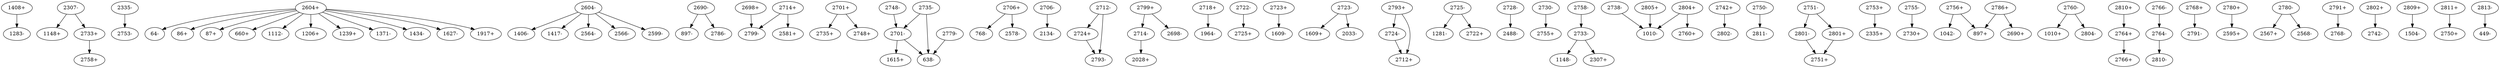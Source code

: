 digraph dist {
graph [k=96 s=1000 n=10]
"1408+" -> "1283-" [d=-313 e=40.8 n=16]
"2307-" -> "1148+" [d=-239 e=31.4 n=27]
"2307-" -> "2733+" [d=-247 e=20.1 n=66]
"2335-" -> "2753-" [d=-278 e=42.2 n=15]
"2604+" -> "64-" [d=-93 e=30.9 n=28]
"2604+" -> "86+" [d=-191 e=15.3 n=114]
"2604+" -> "87+" [d=-217 e=22.2 n=54]
"2604+" -> "660+" [d=-157 e=31.4 n=27]
"2604+" -> "1112-" [d=-74 e=25.2 n=42]
"2604+" -> "1206+" [d=-209 e=33.3 n=24]
"2604+" -> "1239+" [d=-119 e=28.9 n=32]
"2604+" -> "1371-" [d=-115 e=26.5 n=38]
"2604+" -> "1434-" [d=-130 e=40.8 n=16]
"2604+" -> "1627-" [d=-80 e=29.8 n=30]
"2604+" -> "1917+" [d=-69 e=42.2 n=15]
"2604-" -> "1406-" [d=-195 e=21.8 n=56]
"2604-" -> "1417-" [d=-172 e=25.5 n=41]
"2604-" -> "2564-" [d=-243 e=15.2 n=115]
"2604-" -> "2566-" [d=-236 e=28.9 n=32]
"2604-" -> "2599-" [d=-190 e=18.0 n=82]
"2690-" -> "897-" [d=-165001 e=42.2 n=15]
"2690-" -> "2786-" [d=-165084 e=38.5 n=18]
"2698+" -> "2799-" [d=-22002 e=51.6 n=10]
"2701+" -> "2735+" [d=-45074 e=47.1 n=12]
"2701+" -> "2748+" [d=-191 e=22.9 n=51]
"2701-" -> "638-" [d=-706 e=51.6 n=10]
"2701-" -> "1615+" [d=-738 e=42.2 n=15]
"2706+" -> "768-" [d=-183 e=45.3 n=13]
"2706+" -> "2578-" [d=-215 e=34.8 n=22]
"2706-" -> "2134-" [d=-138341 e=33.3 n=24]
"2712-" -> "2724+" [d=-392 e=32.0 n=26]
"2712-" -> "2793-" [d=-215 e=29.3 n=31]
"2714+" -> "2581+" [d=-145 e=51.6 n=10]
"2714+" -> "2799-" [d=-139 e=28.4 n=33]
"2714-" -> "2028+" [d=-120 e=40.8 n=16]
"2718+" -> "1964-" [d=-3927 e=49.2 n=11]
"2722-" -> "2725+" [d=-110 e=43.6 n=14]
"2723+" -> "1609-" [d=-4625 e=49.2 n=11]
"2723-" -> "1609+" [d=-214 e=51.6 n=10]
"2723-" -> "2033-" [d=-193 e=51.6 n=10]
"2724+" -> "2793-" [d=-7460 e=43.6 n=14]
"2724-" -> "2712+" [d=-392 e=32.0 n=26]
"2725-" -> "1281-" [d=-222 e=45.3 n=13]
"2725-" -> "2722+" [d=-110 e=43.6 n=14]
"2728-" -> "2488-" [d=-202 e=51.6 n=10]
"2730-" -> "2755+" [d=-213 e=51.6 n=10]
"2733+" -> "2758+" [d=-340 e=47.1 n=12]
"2733-" -> "1148-" [d=-107 e=34.8 n=22]
"2733-" -> "2307+" [d=-247 e=20.1 n=66]
"2735-" -> "638-" [d=-150 e=39.6 n=17]
"2735-" -> "2701-" [d=-45074 e=47.1 n=12]
"2738-" -> "1010-" [d=-203 e=47.1 n=12]
"2742+" -> "2802-" [d=-240 e=24.6 n=44]
"2748-" -> "2701-" [d=-191 e=22.9 n=51]
"2750-" -> "2811-" [d=-254 e=32.0 n=26]
"2751-" -> "2801-" [d=-202 e=24.1 n=46]
"2751-" -> "2801+" [d=-71664 e=51.6 n=10]
"2753+" -> "2335+" [d=-278 e=42.2 n=15]
"2755-" -> "2730+" [d=-213 e=51.6 n=10]
"2756+" -> "897+" [d=-136 e=43.6 n=14]
"2756+" -> "1042-" [d=-106 e=40.8 n=16]
"2758-" -> "2733-" [d=-340 e=47.1 n=12]
"2760-" -> "1010+" [d=-90968 e=45.3 n=13]
"2760-" -> "2804-" [d=-91049 e=51.6 n=10]
"2764+" -> "2766+" [d=-209 e=45.3 n=13]
"2764-" -> "2810-" [d=-267 e=32.7 n=25]
"2766-" -> "2764-" [d=-209 e=45.3 n=13]
"2768+" -> "2791-" [d=-210 e=51.6 n=10]
"2779-" -> "638-" [d=-116 e=42.2 n=15]
"2780+" -> "2595+" [d=-26232 e=49.2 n=11]
"2780-" -> "2567+" [d=-133 e=49.2 n=11]
"2780-" -> "2568-" [d=-106 e=49.2 n=11]
"2786+" -> "897+" [d=-278 e=34.8 n=22]
"2786+" -> "2690+" [d=-165084 e=38.5 n=18]
"2791+" -> "2768-" [d=-210 e=51.6 n=10]
"2793+" -> "2712+" [d=-215 e=29.3 n=31]
"2793+" -> "2724-" [d=-7460 e=43.6 n=14]
"2799+" -> "2698-" [d=-22002 e=51.6 n=10]
"2799+" -> "2714-" [d=-139 e=28.4 n=33]
"2801+" -> "2751+" [d=-202 e=24.1 n=46]
"2801-" -> "2751+" [d=-71664 e=51.6 n=10]
"2802+" -> "2742-" [d=-240 e=24.6 n=44]
"2804+" -> "1010-" [d=-158 e=42.2 n=15]
"2804+" -> "2760+" [d=-91049 e=51.6 n=10]
"2805+" -> "1010-" [d=-132 e=40.8 n=16]
"2809+" -> "1504-" [d=-3083 e=37.5 n=19]
"2810+" -> "2764+" [d=-267 e=32.7 n=25]
"2811+" -> "2750+" [d=-254 e=32.0 n=26]
"2813-" -> "449-" [d=-239 e=38.5 n=18]
}
